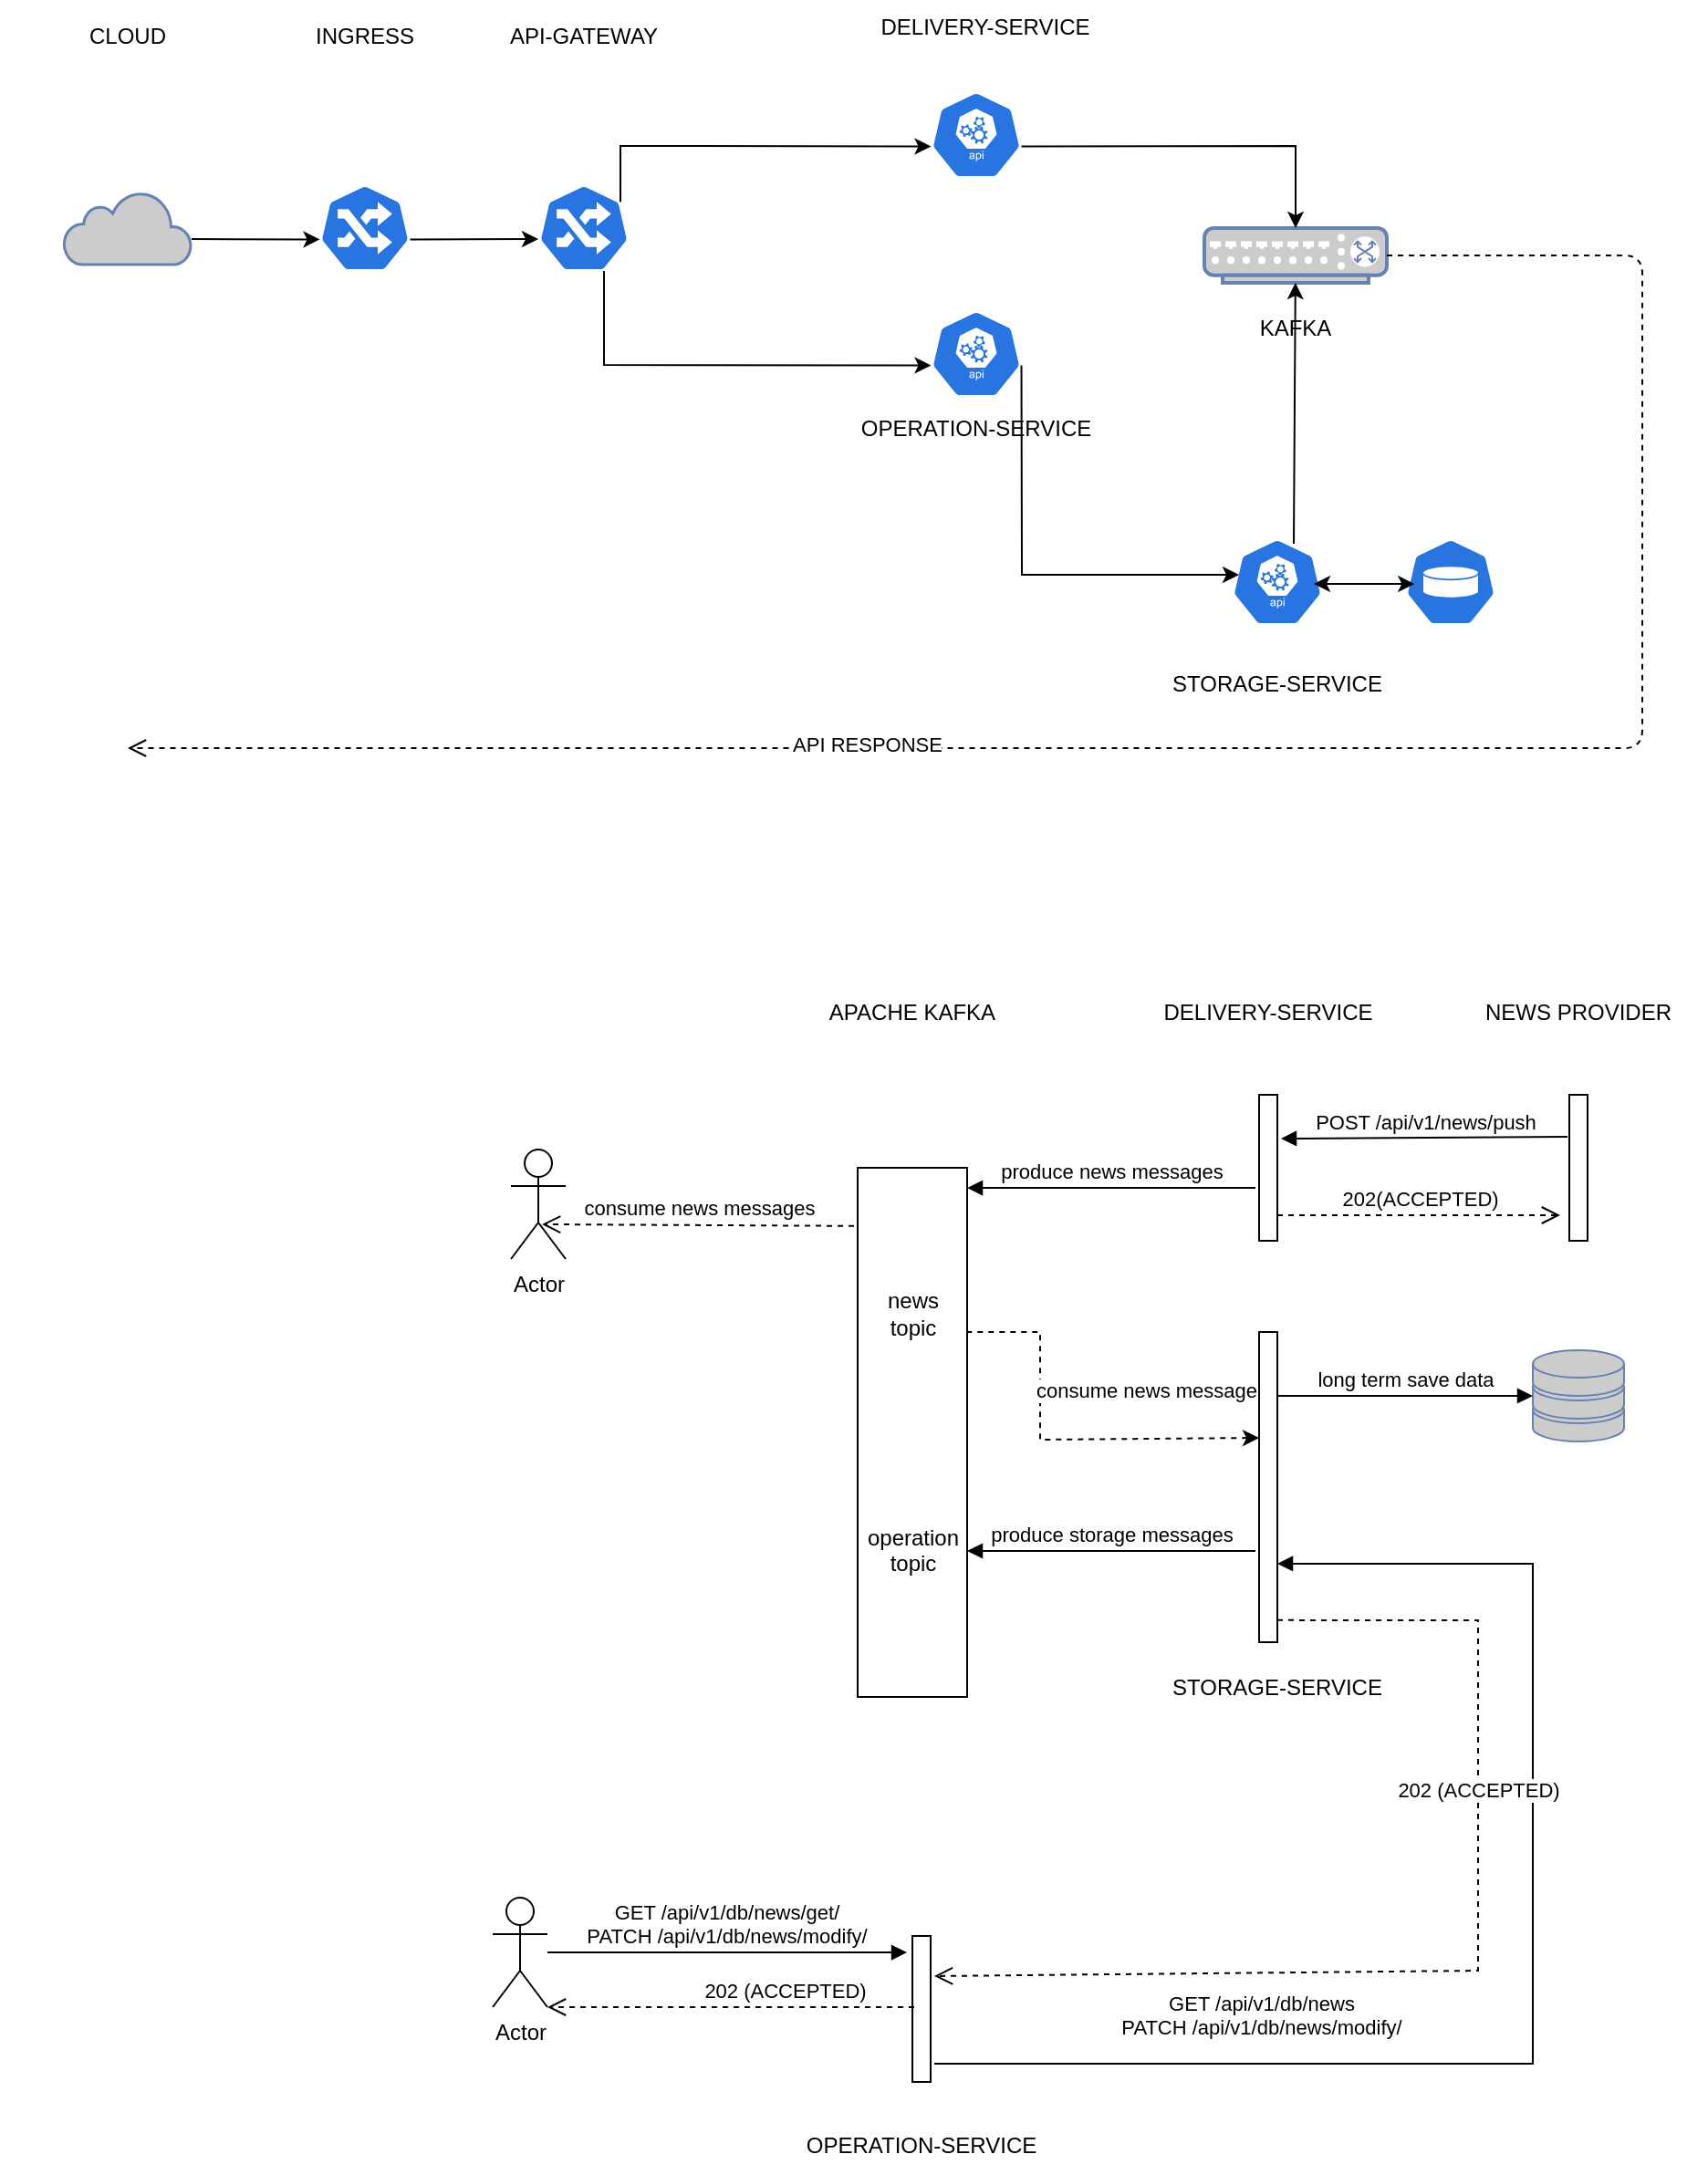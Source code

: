 <mxfile version="16.5.1" type="device"><diagram id="t-R6WzyhVuyweNe_-fS3" name="Страница 1"><mxGraphModel dx="1506" dy="1239" grid="1" gridSize="10" guides="1" tooltips="1" connect="1" arrows="1" fold="1" page="0" pageScale="1" pageWidth="827" pageHeight="1169" math="0" shadow="0"><root><mxCell id="0"/><mxCell id="1" parent="0"/><mxCell id="UYEM6nFWIWWSYPHrMmLD-1" value="Actor" style="shape=umlActor;verticalLabelPosition=bottom;verticalAlign=top;html=1;" vertex="1" parent="1"><mxGeometry x="50" y="400" width="30" height="60" as="geometry"/></mxCell><mxCell id="UYEM6nFWIWWSYPHrMmLD-5" value="news&lt;br&gt;topic&lt;br&gt;&lt;br&gt;&lt;br&gt;&lt;br&gt;&lt;br&gt;&lt;br&gt;&lt;br&gt;&lt;br&gt;operation&lt;br&gt;topic" style="html=1;points=[];perimeter=orthogonalPerimeter;" vertex="1" parent="1"><mxGeometry x="240" y="410" width="60" height="290" as="geometry"/></mxCell><mxCell id="UYEM6nFWIWWSYPHrMmLD-6" value="APACHE KAFKA" style="text;html=1;strokeColor=none;fillColor=none;align=center;verticalAlign=middle;whiteSpace=wrap;rounded=0;" vertex="1" parent="1"><mxGeometry x="215" y="310" width="110" height="30" as="geometry"/></mxCell><mxCell id="UYEM6nFWIWWSYPHrMmLD-7" value="consume news messages" style="html=1;verticalAlign=bottom;endArrow=open;dashed=1;endSize=8;rounded=0;exitX=-0.033;exitY=0.11;exitDx=0;exitDy=0;exitPerimeter=0;entryX=0.567;entryY=0.683;entryDx=0;entryDy=0;entryPerimeter=0;" edge="1" parent="1" source="UYEM6nFWIWWSYPHrMmLD-5" target="UYEM6nFWIWWSYPHrMmLD-1"><mxGeometry relative="1" as="geometry"><mxPoint x="250" y="420" as="sourcePoint"/><mxPoint x="90" y="421" as="targetPoint"/></mxGeometry></mxCell><mxCell id="UYEM6nFWIWWSYPHrMmLD-8" value="" style="html=1;points=[];perimeter=orthogonalPerimeter;" vertex="1" parent="1"><mxGeometry x="460" y="370" width="10" height="80" as="geometry"/></mxCell><mxCell id="UYEM6nFWIWWSYPHrMmLD-9" value="" style="html=1;points=[];perimeter=orthogonalPerimeter;" vertex="1" parent="1"><mxGeometry x="630" y="370" width="10" height="80" as="geometry"/></mxCell><mxCell id="UYEM6nFWIWWSYPHrMmLD-10" value="produce news messages" style="html=1;verticalAlign=bottom;endArrow=block;rounded=0;exitX=-0.2;exitY=0.638;exitDx=0;exitDy=0;exitPerimeter=0;" edge="1" parent="1" source="UYEM6nFWIWWSYPHrMmLD-8" target="UYEM6nFWIWWSYPHrMmLD-5"><mxGeometry width="80" relative="1" as="geometry"><mxPoint x="414" y="420" as="sourcePoint"/><mxPoint x="494" y="420" as="targetPoint"/></mxGeometry></mxCell><mxCell id="UYEM6nFWIWWSYPHrMmLD-11" value="POST /api/v1/news/push" style="html=1;verticalAlign=bottom;endArrow=block;rounded=0;exitX=-0.1;exitY=0.288;exitDx=0;exitDy=0;exitPerimeter=0;entryX=1.2;entryY=0.3;entryDx=0;entryDy=0;entryPerimeter=0;" edge="1" parent="1" source="UYEM6nFWIWWSYPHrMmLD-9" target="UYEM6nFWIWWSYPHrMmLD-8"><mxGeometry width="80" relative="1" as="geometry"><mxPoint x="370" y="420" as="sourcePoint"/><mxPoint x="520" y="420" as="targetPoint"/></mxGeometry></mxCell><mxCell id="UYEM6nFWIWWSYPHrMmLD-12" value="DELIVERY-SERVICE" style="text;html=1;strokeColor=none;fillColor=none;align=center;verticalAlign=middle;whiteSpace=wrap;rounded=0;" vertex="1" parent="1"><mxGeometry x="395" y="310" width="140" height="30" as="geometry"/></mxCell><mxCell id="UYEM6nFWIWWSYPHrMmLD-13" value="NEWS PROVIDER" style="text;html=1;strokeColor=none;fillColor=none;align=center;verticalAlign=middle;whiteSpace=wrap;rounded=0;" vertex="1" parent="1"><mxGeometry x="565" y="310" width="140" height="30" as="geometry"/></mxCell><mxCell id="UYEM6nFWIWWSYPHrMmLD-14" value="202(ACCEPTED)" style="html=1;verticalAlign=bottom;endArrow=open;dashed=1;endSize=8;rounded=0;entryX=-0.5;entryY=0.825;entryDx=0;entryDy=0;entryPerimeter=0;" edge="1" parent="1" target="UYEM6nFWIWWSYPHrMmLD-9"><mxGeometry relative="1" as="geometry"><mxPoint x="470" y="436" as="sourcePoint"/><mxPoint x="370" y="510" as="targetPoint"/></mxGeometry></mxCell><mxCell id="UYEM6nFWIWWSYPHrMmLD-15" value="" style="html=1;points=[];perimeter=orthogonalPerimeter;" vertex="1" parent="1"><mxGeometry x="270" y="831" width="10" height="80" as="geometry"/></mxCell><mxCell id="UYEM6nFWIWWSYPHrMmLD-16" value="Actor" style="shape=umlActor;verticalLabelPosition=bottom;verticalAlign=top;html=1;" vertex="1" parent="1"><mxGeometry x="40" y="810" width="30" height="60" as="geometry"/></mxCell><mxCell id="UYEM6nFWIWWSYPHrMmLD-17" value="GET /api/v1/db/news/get/&lt;br&gt;PATCH /api/v1/db/news/modify/" style="html=1;verticalAlign=bottom;endArrow=block;rounded=0;entryX=-0.3;entryY=0.113;entryDx=0;entryDy=0;entryPerimeter=0;" edge="1" parent="1" source="UYEM6nFWIWWSYPHrMmLD-16" target="UYEM6nFWIWWSYPHrMmLD-15"><mxGeometry width="80" relative="1" as="geometry"><mxPoint x="525" y="961" as="sourcePoint"/><mxPoint x="605" y="961" as="targetPoint"/></mxGeometry></mxCell><mxCell id="UYEM6nFWIWWSYPHrMmLD-20" value="OPERATION-SERVICE" style="text;html=1;strokeColor=none;fillColor=none;align=center;verticalAlign=middle;whiteSpace=wrap;rounded=0;" vertex="1" parent="1"><mxGeometry x="205" y="931" width="140" height="30" as="geometry"/></mxCell><mxCell id="UYEM6nFWIWWSYPHrMmLD-21" value="GET /api/v1/db/news&lt;br&gt;PATCH /api/v1/db/news/modify/" style="html=1;verticalAlign=bottom;endArrow=block;rounded=0;exitX=1.2;exitY=0.875;exitDx=0;exitDy=0;exitPerimeter=0;entryX=1;entryY=0.747;entryDx=0;entryDy=0;entryPerimeter=0;" edge="1" parent="1" source="UYEM6nFWIWWSYPHrMmLD-15" target="UYEM6nFWIWWSYPHrMmLD-22"><mxGeometry x="-0.518" y="11" width="80" relative="1" as="geometry"><mxPoint x="415" y="1141" as="sourcePoint"/><mxPoint x="447" y="790.03" as="targetPoint"/><Array as="points"><mxPoint x="340" y="901"/><mxPoint x="610" y="901"/><mxPoint x="610" y="627"/></Array><mxPoint as="offset"/></mxGeometry></mxCell><mxCell id="UYEM6nFWIWWSYPHrMmLD-22" value="" style="html=1;points=[];perimeter=orthogonalPerimeter;" vertex="1" parent="1"><mxGeometry x="460" y="500" width="10" height="170" as="geometry"/></mxCell><mxCell id="UYEM6nFWIWWSYPHrMmLD-23" value="STORAGE-SERVICE" style="text;html=1;strokeColor=none;fillColor=none;align=center;verticalAlign=middle;whiteSpace=wrap;rounded=0;" vertex="1" parent="1"><mxGeometry x="400" y="680" width="140" height="30" as="geometry"/></mxCell><mxCell id="UYEM6nFWIWWSYPHrMmLD-24" value="" style="fontColor=#0066CC;verticalAlign=top;verticalLabelPosition=bottom;labelPosition=center;align=center;html=1;outlineConnect=0;fillColor=#CCCCCC;strokeColor=#6881B3;gradientColor=none;gradientDirection=north;strokeWidth=2;shape=mxgraph.networks.storage;" vertex="1" parent="1"><mxGeometry x="610" y="510" width="50" height="50" as="geometry"/></mxCell><mxCell id="UYEM6nFWIWWSYPHrMmLD-25" value="consume news message" style="html=1;verticalAlign=bottom;endArrow=none;dashed=1;endSize=8;rounded=0;endFill=0;startArrow=classic;startFill=1;" edge="1" parent="1" target="UYEM6nFWIWWSYPHrMmLD-5"><mxGeometry x="-0.435" y="-18" relative="1" as="geometry"><mxPoint x="460" y="558" as="sourcePoint"/><mxPoint x="370" y="640" as="targetPoint"/><Array as="points"><mxPoint x="340" y="559"/><mxPoint x="340" y="500"/></Array><mxPoint as="offset"/></mxGeometry></mxCell><mxCell id="UYEM6nFWIWWSYPHrMmLD-26" value="long term save data" style="html=1;verticalAlign=bottom;endArrow=block;rounded=0;entryX=0;entryY=0.5;entryDx=0;entryDy=0;entryPerimeter=0;" edge="1" parent="1" target="UYEM6nFWIWWSYPHrMmLD-24"><mxGeometry width="80" relative="1" as="geometry"><mxPoint x="470" y="535" as="sourcePoint"/><mxPoint x="450" y="640" as="targetPoint"/></mxGeometry></mxCell><mxCell id="UYEM6nFWIWWSYPHrMmLD-30" value="produce storage messages" style="html=1;verticalAlign=bottom;endArrow=block;rounded=0;exitX=-0.2;exitY=0.638;exitDx=0;exitDy=0;exitPerimeter=0;" edge="1" parent="1"><mxGeometry width="80" relative="1" as="geometry"><mxPoint x="458" y="620" as="sourcePoint"/><mxPoint x="300" y="620" as="targetPoint"/></mxGeometry></mxCell><mxCell id="UYEM6nFWIWWSYPHrMmLD-31" value="202 (ACCEPTED)" style="html=1;verticalAlign=bottom;endArrow=open;dashed=1;endSize=8;rounded=0;exitX=1;exitY=0.929;exitDx=0;exitDy=0;exitPerimeter=0;entryX=1.2;entryY=0.275;entryDx=0;entryDy=0;entryPerimeter=0;" edge="1" parent="1" source="UYEM6nFWIWWSYPHrMmLD-22" target="UYEM6nFWIWWSYPHrMmLD-15"><mxGeometry x="-0.293" relative="1" as="geometry"><mxPoint x="320" y="590" as="sourcePoint"/><mxPoint x="240" y="590" as="targetPoint"/><Array as="points"><mxPoint x="580" y="658"/><mxPoint x="580" y="850"/></Array><mxPoint as="offset"/></mxGeometry></mxCell><mxCell id="UYEM6nFWIWWSYPHrMmLD-32" value="202 (ACCEPTED)" style="html=1;verticalAlign=bottom;endArrow=open;dashed=1;endSize=8;rounded=0;exitX=0.1;exitY=0.488;exitDx=0;exitDy=0;exitPerimeter=0;" edge="1" parent="1" source="UYEM6nFWIWWSYPHrMmLD-15"><mxGeometry x="-0.293" relative="1" as="geometry"><mxPoint x="480" y="667.93" as="sourcePoint"/><mxPoint x="70" y="870" as="targetPoint"/><Array as="points"/><mxPoint as="offset"/></mxGeometry></mxCell><mxCell id="UYEM6nFWIWWSYPHrMmLD-34" value="" style="sketch=0;html=1;dashed=0;whitespace=wrap;fillColor=#2875E2;strokeColor=#ffffff;points=[[0.005,0.63,0],[0.1,0.2,0],[0.9,0.2,0],[0.5,0,0],[0.995,0.63,0],[0.72,0.99,0],[0.5,1,0],[0.28,0.99,0]];shape=mxgraph.kubernetes.icon;prIcon=ing" vertex="1" parent="1"><mxGeometry x="-55" y="-129" width="50" height="48" as="geometry"/></mxCell><mxCell id="UYEM6nFWIWWSYPHrMmLD-35" value="" style="sketch=0;html=1;dashed=0;whitespace=wrap;fillColor=#2875E2;strokeColor=#ffffff;points=[[0.005,0.63,0],[0.1,0.2,0],[0.9,0.2,0],[0.5,0,0],[0.995,0.63,0],[0.72,0.99,0],[0.5,1,0],[0.28,0.99,0]];shape=mxgraph.kubernetes.icon;prIcon=ing" vertex="1" parent="1"><mxGeometry x="65" y="-129" width="50" height="48" as="geometry"/></mxCell><mxCell id="UYEM6nFWIWWSYPHrMmLD-36" value="" style="sketch=0;html=1;dashed=0;whitespace=wrap;fillColor=#2875E2;strokeColor=#ffffff;points=[[0.005,0.63,0],[0.1,0.2,0],[0.9,0.2,0],[0.5,0,0],[0.995,0.63,0],[0.72,0.99,0],[0.5,1,0],[0.28,0.99,0]];shape=mxgraph.kubernetes.icon;prIcon=api" vertex="1" parent="1"><mxGeometry x="280" y="-180" width="50" height="48" as="geometry"/></mxCell><mxCell id="UYEM6nFWIWWSYPHrMmLD-37" value="" style="html=1;outlineConnect=0;fillColor=#CCCCCC;strokeColor=#6881B3;gradientColor=none;gradientDirection=north;strokeWidth=2;shape=mxgraph.networks.cloud;fontColor=#ffffff;" vertex="1" parent="1"><mxGeometry x="-195" y="-125" width="70" height="40" as="geometry"/></mxCell><mxCell id="UYEM6nFWIWWSYPHrMmLD-38" value="" style="sketch=0;html=1;dashed=0;whitespace=wrap;fillColor=#2875E2;strokeColor=#ffffff;points=[[0.005,0.63,0],[0.1,0.2,0],[0.9,0.2,0],[0.5,0,0],[0.995,0.63,0],[0.72,0.99,0],[0.5,1,0],[0.28,0.99,0]];shape=mxgraph.kubernetes.icon;prIcon=api" vertex="1" parent="1"><mxGeometry x="280" y="-60" width="50" height="48" as="geometry"/></mxCell><mxCell id="UYEM6nFWIWWSYPHrMmLD-39" value="" style="sketch=0;html=1;dashed=0;whitespace=wrap;fillColor=#2875E2;strokeColor=#ffffff;points=[[0.005,0.63,0],[0.1,0.2,0],[0.9,0.2,0],[0.5,0,0],[0.995,0.63,0],[0.72,0.99,0],[0.5,1,0],[0.28,0.99,0]];shape=mxgraph.kubernetes.icon;prIcon=api" vertex="1" parent="1"><mxGeometry x="445" y="65" width="50" height="48" as="geometry"/></mxCell><mxCell id="UYEM6nFWIWWSYPHrMmLD-40" value="" style="sketch=0;html=1;dashed=0;whitespace=wrap;fillColor=#2875E2;strokeColor=#ffffff;points=[[0.005,0.63,0],[0.1,0.2,0],[0.9,0.2,0],[0.5,0,0],[0.995,0.63,0],[0.72,0.99,0],[0.5,1,0],[0.28,0.99,0]];shape=mxgraph.kubernetes.icon;prIcon=vol" vertex="1" parent="1"><mxGeometry x="540" y="65" width="50" height="48" as="geometry"/></mxCell><mxCell id="UYEM6nFWIWWSYPHrMmLD-42" value="DELIVERY-SERVICE" style="text;html=1;strokeColor=none;fillColor=none;align=center;verticalAlign=middle;whiteSpace=wrap;rounded=0;" vertex="1" parent="1"><mxGeometry x="240" y="-230" width="140" height="30" as="geometry"/></mxCell><mxCell id="UYEM6nFWIWWSYPHrMmLD-43" value="OPERATION-SERVICE" style="text;html=1;strokeColor=none;fillColor=none;align=center;verticalAlign=middle;whiteSpace=wrap;rounded=0;" vertex="1" parent="1"><mxGeometry x="235" y="-10" width="140" height="30" as="geometry"/></mxCell><mxCell id="UYEM6nFWIWWSYPHrMmLD-44" value="KAFKA" style="text;html=1;strokeColor=none;fillColor=none;align=center;verticalAlign=middle;whiteSpace=wrap;rounded=0;" vertex="1" parent="1"><mxGeometry x="410" y="-65" width="140" height="30" as="geometry"/></mxCell><mxCell id="UYEM6nFWIWWSYPHrMmLD-45" value="API-GATEWAY" style="text;html=1;strokeColor=none;fillColor=none;align=center;verticalAlign=middle;whiteSpace=wrap;rounded=0;" vertex="1" parent="1"><mxGeometry x="20" y="-225" width="140" height="30" as="geometry"/></mxCell><mxCell id="UYEM6nFWIWWSYPHrMmLD-46" value="INGRESS" style="text;html=1;strokeColor=none;fillColor=none;align=center;verticalAlign=middle;whiteSpace=wrap;rounded=0;" vertex="1" parent="1"><mxGeometry x="-100" y="-225" width="140" height="30" as="geometry"/></mxCell><mxCell id="UYEM6nFWIWWSYPHrMmLD-47" value="CLOUD" style="text;html=1;strokeColor=none;fillColor=none;align=center;verticalAlign=middle;whiteSpace=wrap;rounded=0;" vertex="1" parent="1"><mxGeometry x="-230" y="-225" width="140" height="30" as="geometry"/></mxCell><mxCell id="UYEM6nFWIWWSYPHrMmLD-49" value="" style="endArrow=classic;endFill=1;endSize=6;html=1;rounded=0;entryX=0.005;entryY=0.63;entryDx=0;entryDy=0;entryPerimeter=0;" edge="1" parent="1" target="UYEM6nFWIWWSYPHrMmLD-34"><mxGeometry width="160" relative="1" as="geometry"><mxPoint x="-125" y="-99" as="sourcePoint"/><mxPoint x="35" y="-100.5" as="targetPoint"/></mxGeometry></mxCell><mxCell id="UYEM6nFWIWWSYPHrMmLD-50" value="" style="endArrow=classic;endFill=1;endSize=6;html=1;rounded=0;exitX=0.995;exitY=0.63;exitDx=0;exitDy=0;exitPerimeter=0;" edge="1" parent="1" source="UYEM6nFWIWWSYPHrMmLD-34"><mxGeometry width="160" relative="1" as="geometry"><mxPoint x="-115" y="-89" as="sourcePoint"/><mxPoint x="65" y="-99" as="targetPoint"/><Array as="points"/></mxGeometry></mxCell><mxCell id="UYEM6nFWIWWSYPHrMmLD-51" value="" style="endArrow=classic;endFill=1;endSize=6;html=1;rounded=0;exitX=0.9;exitY=0.2;exitDx=0;exitDy=0;exitPerimeter=0;entryX=0.005;entryY=0.63;entryDx=0;entryDy=0;entryPerimeter=0;" edge="1" parent="1" source="UYEM6nFWIWWSYPHrMmLD-35" target="UYEM6nFWIWWSYPHrMmLD-36"><mxGeometry width="160" relative="1" as="geometry"><mxPoint x="4.75" y="-88.76" as="sourcePoint"/><mxPoint x="75" y="-89" as="targetPoint"/><Array as="points"><mxPoint x="110" y="-150"/></Array></mxGeometry></mxCell><mxCell id="UYEM6nFWIWWSYPHrMmLD-52" value="" style="endArrow=classic;endFill=1;endSize=6;html=1;rounded=0;exitX=0.72;exitY=0.99;exitDx=0;exitDy=0;exitPerimeter=0;entryX=0.005;entryY=0.63;entryDx=0;entryDy=0;entryPerimeter=0;" edge="1" parent="1" source="UYEM6nFWIWWSYPHrMmLD-35" target="UYEM6nFWIWWSYPHrMmLD-38"><mxGeometry width="160" relative="1" as="geometry"><mxPoint x="120" y="-109.4" as="sourcePoint"/><mxPoint x="290.25" y="-139.76" as="targetPoint"/><Array as="points"><mxPoint x="101" y="-30"/></Array></mxGeometry></mxCell><mxCell id="UYEM6nFWIWWSYPHrMmLD-53" value="" style="endArrow=none;endFill=0;endSize=12;html=1;rounded=0;entryX=0.995;entryY=0.63;entryDx=0;entryDy=0;entryPerimeter=0;startArrow=classic;startFill=1;exitX=0.08;exitY=0.417;exitDx=0;exitDy=0;exitPerimeter=0;" edge="1" parent="1" source="UYEM6nFWIWWSYPHrMmLD-39" target="UYEM6nFWIWWSYPHrMmLD-38"><mxGeometry width="160" relative="1" as="geometry"><mxPoint x="435" y="85" as="sourcePoint"/><mxPoint x="75" y="-89" as="targetPoint"/><Array as="points"><mxPoint x="330" y="85"/></Array></mxGeometry></mxCell><mxCell id="UYEM6nFWIWWSYPHrMmLD-54" value="" style="fontColor=#0066CC;verticalAlign=top;verticalLabelPosition=bottom;labelPosition=center;align=center;html=1;outlineConnect=0;fillColor=#CCCCCC;strokeColor=#6881B3;gradientColor=none;gradientDirection=north;strokeWidth=2;shape=mxgraph.networks.switch;" vertex="1" parent="1"><mxGeometry x="430" y="-105" width="100" height="30" as="geometry"/></mxCell><mxCell id="UYEM6nFWIWWSYPHrMmLD-55" value="" style="endArrow=classic;endFill=1;endSize=6;html=1;rounded=0;exitX=0.995;exitY=0.63;exitDx=0;exitDy=0;exitPerimeter=0;entryX=0.5;entryY=0;entryDx=0;entryDy=0;entryPerimeter=0;" edge="1" parent="1" source="UYEM6nFWIWWSYPHrMmLD-36" target="UYEM6nFWIWWSYPHrMmLD-54"><mxGeometry width="160" relative="1" as="geometry"><mxPoint x="4.75" y="-88.76" as="sourcePoint"/><mxPoint x="75" y="-89" as="targetPoint"/><Array as="points"><mxPoint x="480" y="-150"/></Array></mxGeometry></mxCell><mxCell id="UYEM6nFWIWWSYPHrMmLD-56" value="STORAGE-SERVICE" style="text;html=1;strokeColor=none;fillColor=none;align=center;verticalAlign=middle;whiteSpace=wrap;rounded=0;" vertex="1" parent="1"><mxGeometry x="400" y="130" width="140" height="30" as="geometry"/></mxCell><mxCell id="UYEM6nFWIWWSYPHrMmLD-57" value="" style="endArrow=classic;endFill=1;endSize=6;html=1;rounded=1;startArrow=classic;startFill=1;targetPerimeterSpacing=6;startSize=6;sourcePerimeterSpacing=6;" edge="1" parent="1"><mxGeometry width="160" relative="1" as="geometry"><mxPoint x="490" y="90" as="sourcePoint"/><mxPoint x="545.13" y="90" as="targetPoint"/><Array as="points"/></mxGeometry></mxCell><mxCell id="UYEM6nFWIWWSYPHrMmLD-59" value="" style="html=1;verticalAlign=bottom;endArrow=open;dashed=1;endSize=8;rounded=1;sourcePerimeterSpacing=6;targetPerimeterSpacing=6;exitX=1;exitY=0.5;exitDx=0;exitDy=0;exitPerimeter=0;" edge="1" parent="1" source="UYEM6nFWIWWSYPHrMmLD-54"><mxGeometry x="0.473" y="-64" relative="1" as="geometry"><mxPoint x="370" y="110" as="sourcePoint"/><mxPoint x="-160" y="180" as="targetPoint"/><Array as="points"><mxPoint x="670" y="-90"/><mxPoint x="670" y="180"/></Array><mxPoint as="offset"/></mxGeometry></mxCell><mxCell id="UYEM6nFWIWWSYPHrMmLD-60" value="API RESPONSE" style="edgeLabel;html=1;align=center;verticalAlign=middle;resizable=0;points=[];" vertex="1" connectable="0" parent="UYEM6nFWIWWSYPHrMmLD-59"><mxGeometry x="0.347" y="-2" relative="1" as="geometry"><mxPoint as="offset"/></mxGeometry></mxCell><mxCell id="UYEM6nFWIWWSYPHrMmLD-61" value="" style="endArrow=classic;endFill=1;endSize=6;html=1;rounded=0;exitX=0.68;exitY=0.063;exitDx=0;exitDy=0;exitPerimeter=0;" edge="1" parent="1" source="UYEM6nFWIWWSYPHrMmLD-39" target="UYEM6nFWIWWSYPHrMmLD-54"><mxGeometry width="160" relative="1" as="geometry"><mxPoint x="4.75" y="-88.76" as="sourcePoint"/><mxPoint x="75" y="-89" as="targetPoint"/><Array as="points"/></mxGeometry></mxCell></root></mxGraphModel></diagram></mxfile>